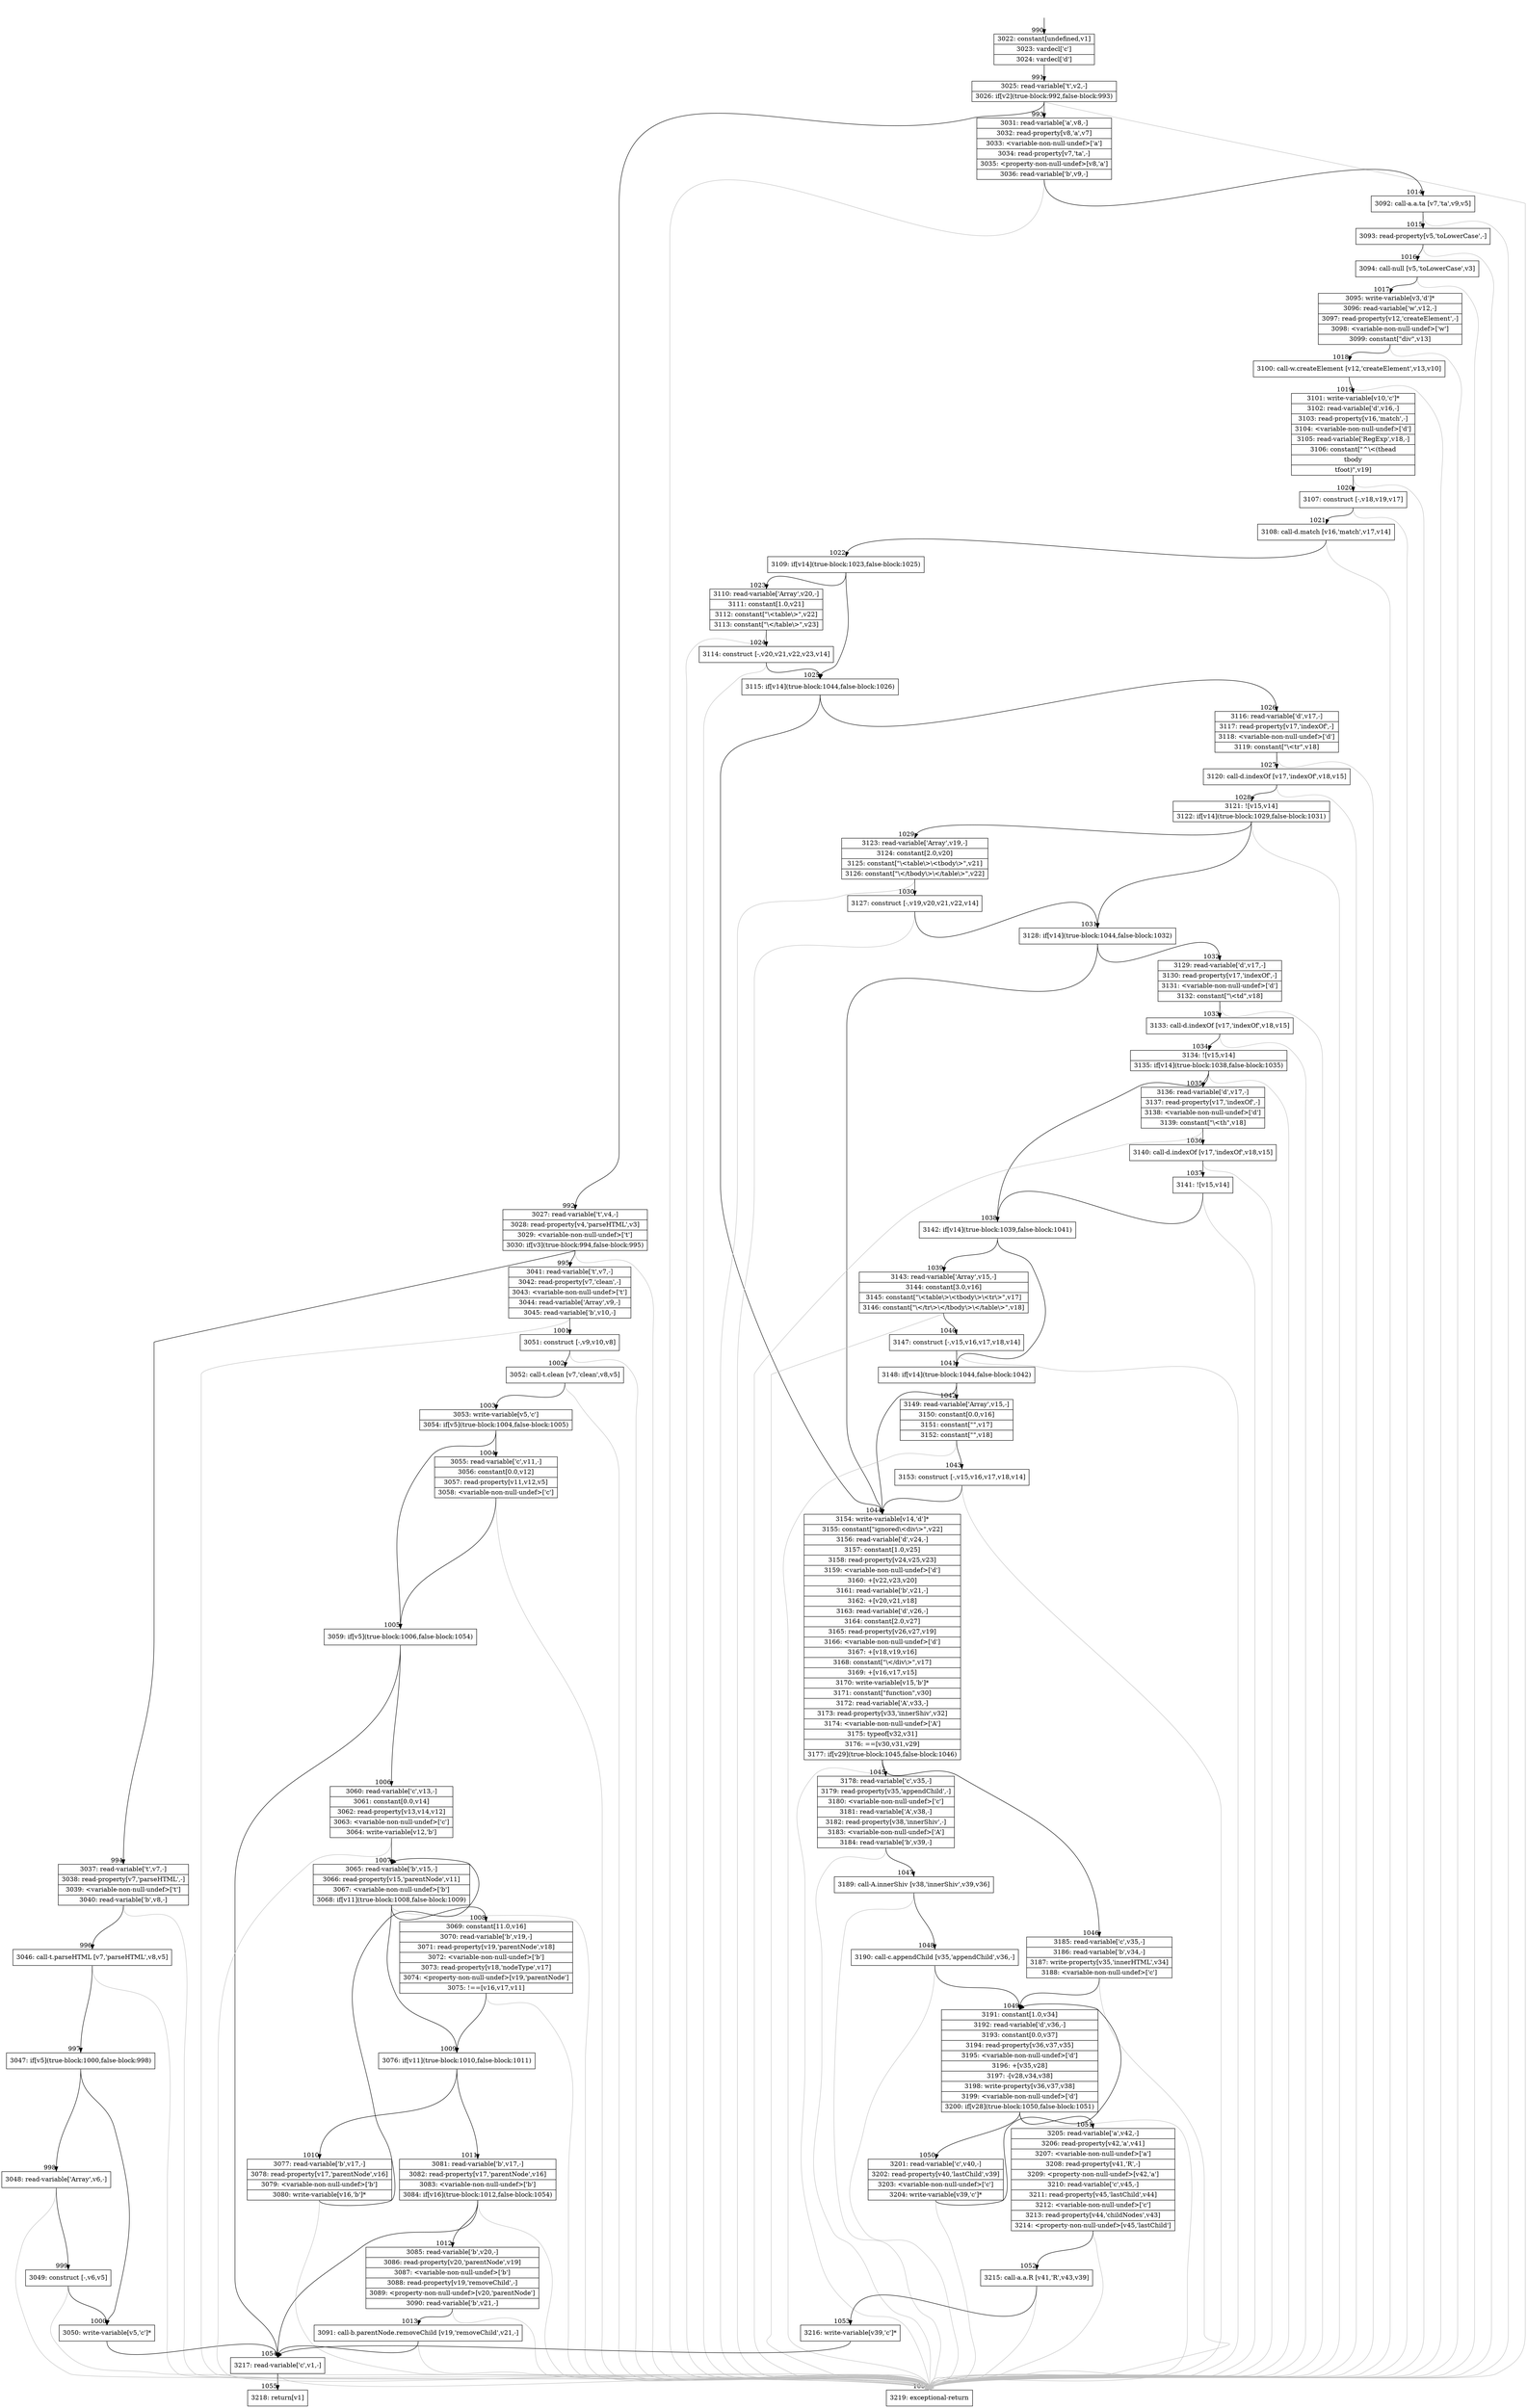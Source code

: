 digraph {
rankdir="TD"
BB_entry85[shape=none,label=""];
BB_entry85 -> BB990 [tailport=s, headport=n, headlabel="    990"]
BB990 [shape=record label="{3022: constant[undefined,v1]|3023: vardecl['c']|3024: vardecl['d']}" ] 
BB990 -> BB991 [tailport=s, headport=n, headlabel="      991"]
BB991 [shape=record label="{3025: read-variable['t',v2,-]|3026: if[v2](true-block:992,false-block:993)}" ] 
BB991 -> BB992 [tailport=s, headport=n, headlabel="      992"]
BB991 -> BB993 [tailport=s, headport=n, headlabel="      993"]
BB991 -> BB1056 [tailport=s, headport=n, color=gray, headlabel="      1056"]
BB992 [shape=record label="{3027: read-variable['t',v4,-]|3028: read-property[v4,'parseHTML',v3]|3029: \<variable-non-null-undef\>['t']|3030: if[v3](true-block:994,false-block:995)}" ] 
BB992 -> BB994 [tailport=s, headport=n, headlabel="      994"]
BB992 -> BB995 [tailport=s, headport=n, headlabel="      995"]
BB992 -> BB1056 [tailport=s, headport=n, color=gray]
BB993 [shape=record label="{3031: read-variable['a',v8,-]|3032: read-property[v8,'a',v7]|3033: \<variable-non-null-undef\>['a']|3034: read-property[v7,'ta',-]|3035: \<property-non-null-undef\>[v8,'a']|3036: read-variable['b',v9,-]}" ] 
BB993 -> BB1014 [tailport=s, headport=n, headlabel="      1014"]
BB993 -> BB1056 [tailport=s, headport=n, color=gray]
BB994 [shape=record label="{3037: read-variable['t',v7,-]|3038: read-property[v7,'parseHTML',-]|3039: \<variable-non-null-undef\>['t']|3040: read-variable['b',v8,-]}" ] 
BB994 -> BB996 [tailport=s, headport=n, headlabel="      996"]
BB994 -> BB1056 [tailport=s, headport=n, color=gray]
BB995 [shape=record label="{3041: read-variable['t',v7,-]|3042: read-property[v7,'clean',-]|3043: \<variable-non-null-undef\>['t']|3044: read-variable['Array',v9,-]|3045: read-variable['b',v10,-]}" ] 
BB995 -> BB1001 [tailport=s, headport=n, headlabel="      1001"]
BB995 -> BB1056 [tailport=s, headport=n, color=gray]
BB996 [shape=record label="{3046: call-t.parseHTML [v7,'parseHTML',v8,v5]}" ] 
BB996 -> BB997 [tailport=s, headport=n, headlabel="      997"]
BB996 -> BB1056 [tailport=s, headport=n, color=gray]
BB997 [shape=record label="{3047: if[v5](true-block:1000,false-block:998)}" ] 
BB997 -> BB1000 [tailport=s, headport=n, headlabel="      1000"]
BB997 -> BB998 [tailport=s, headport=n, headlabel="      998"]
BB998 [shape=record label="{3048: read-variable['Array',v6,-]}" ] 
BB998 -> BB999 [tailport=s, headport=n, headlabel="      999"]
BB998 -> BB1056 [tailport=s, headport=n, color=gray]
BB999 [shape=record label="{3049: construct [-,v6,v5]}" ] 
BB999 -> BB1000 [tailport=s, headport=n]
BB999 -> BB1056 [tailport=s, headport=n, color=gray]
BB1000 [shape=record label="{3050: write-variable[v5,'c']*}" ] 
BB1000 -> BB1054 [tailport=s, headport=n, headlabel="      1054"]
BB1001 [shape=record label="{3051: construct [-,v9,v10,v8]}" ] 
BB1001 -> BB1002 [tailport=s, headport=n, headlabel="      1002"]
BB1001 -> BB1056 [tailport=s, headport=n, color=gray]
BB1002 [shape=record label="{3052: call-t.clean [v7,'clean',v8,v5]}" ] 
BB1002 -> BB1003 [tailport=s, headport=n, headlabel="      1003"]
BB1002 -> BB1056 [tailport=s, headport=n, color=gray]
BB1003 [shape=record label="{3053: write-variable[v5,'c']|3054: if[v5](true-block:1004,false-block:1005)}" ] 
BB1003 -> BB1005 [tailport=s, headport=n, headlabel="      1005"]
BB1003 -> BB1004 [tailport=s, headport=n, headlabel="      1004"]
BB1004 [shape=record label="{3055: read-variable['c',v11,-]|3056: constant[0.0,v12]|3057: read-property[v11,v12,v5]|3058: \<variable-non-null-undef\>['c']}" ] 
BB1004 -> BB1005 [tailport=s, headport=n]
BB1004 -> BB1056 [tailport=s, headport=n, color=gray]
BB1005 [shape=record label="{3059: if[v5](true-block:1006,false-block:1054)}" ] 
BB1005 -> BB1006 [tailport=s, headport=n, headlabel="      1006"]
BB1005 -> BB1054 [tailport=s, headport=n]
BB1006 [shape=record label="{3060: read-variable['c',v13,-]|3061: constant[0.0,v14]|3062: read-property[v13,v14,v12]|3063: \<variable-non-null-undef\>['c']|3064: write-variable[v12,'b']}" ] 
BB1006 -> BB1007 [tailport=s, headport=n, headlabel="      1007"]
BB1006 -> BB1056 [tailport=s, headport=n, color=gray]
BB1007 [shape=record label="{3065: read-variable['b',v15,-]|3066: read-property[v15,'parentNode',v11]|3067: \<variable-non-null-undef\>['b']|3068: if[v11](true-block:1008,false-block:1009)}" ] 
BB1007 -> BB1009 [tailport=s, headport=n, headlabel="      1009"]
BB1007 -> BB1008 [tailport=s, headport=n, headlabel="      1008"]
BB1007 -> BB1056 [tailport=s, headport=n, color=gray]
BB1008 [shape=record label="{3069: constant[11.0,v16]|3070: read-variable['b',v19,-]|3071: read-property[v19,'parentNode',v18]|3072: \<variable-non-null-undef\>['b']|3073: read-property[v18,'nodeType',v17]|3074: \<property-non-null-undef\>[v19,'parentNode']|3075: !==[v16,v17,v11]}" ] 
BB1008 -> BB1009 [tailport=s, headport=n]
BB1008 -> BB1056 [tailport=s, headport=n, color=gray]
BB1009 [shape=record label="{3076: if[v11](true-block:1010,false-block:1011)}" ] 
BB1009 -> BB1010 [tailport=s, headport=n, headlabel="      1010"]
BB1009 -> BB1011 [tailport=s, headport=n, headlabel="      1011"]
BB1010 [shape=record label="{3077: read-variable['b',v17,-]|3078: read-property[v17,'parentNode',v16]|3079: \<variable-non-null-undef\>['b']|3080: write-variable[v16,'b']*}" ] 
BB1010 -> BB1007 [tailport=s, headport=n]
BB1010 -> BB1056 [tailport=s, headport=n, color=gray]
BB1011 [shape=record label="{3081: read-variable['b',v17,-]|3082: read-property[v17,'parentNode',v16]|3083: \<variable-non-null-undef\>['b']|3084: if[v16](true-block:1012,false-block:1054)}" ] 
BB1011 -> BB1054 [tailport=s, headport=n]
BB1011 -> BB1012 [tailport=s, headport=n, headlabel="      1012"]
BB1011 -> BB1056 [tailport=s, headport=n, color=gray]
BB1012 [shape=record label="{3085: read-variable['b',v20,-]|3086: read-property[v20,'parentNode',v19]|3087: \<variable-non-null-undef\>['b']|3088: read-property[v19,'removeChild',-]|3089: \<property-non-null-undef\>[v20,'parentNode']|3090: read-variable['b',v21,-]}" ] 
BB1012 -> BB1013 [tailport=s, headport=n, headlabel="      1013"]
BB1012 -> BB1056 [tailport=s, headport=n, color=gray]
BB1013 [shape=record label="{3091: call-b.parentNode.removeChild [v19,'removeChild',v21,-]}" ] 
BB1013 -> BB1054 [tailport=s, headport=n]
BB1013 -> BB1056 [tailport=s, headport=n, color=gray]
BB1014 [shape=record label="{3092: call-a.a.ta [v7,'ta',v9,v5]}" ] 
BB1014 -> BB1015 [tailport=s, headport=n, headlabel="      1015"]
BB1014 -> BB1056 [tailport=s, headport=n, color=gray]
BB1015 [shape=record label="{3093: read-property[v5,'toLowerCase',-]}" ] 
BB1015 -> BB1016 [tailport=s, headport=n, headlabel="      1016"]
BB1015 -> BB1056 [tailport=s, headport=n, color=gray]
BB1016 [shape=record label="{3094: call-null [v5,'toLowerCase',v3]}" ] 
BB1016 -> BB1017 [tailport=s, headport=n, headlabel="      1017"]
BB1016 -> BB1056 [tailport=s, headport=n, color=gray]
BB1017 [shape=record label="{3095: write-variable[v3,'d']*|3096: read-variable['w',v12,-]|3097: read-property[v12,'createElement',-]|3098: \<variable-non-null-undef\>['w']|3099: constant[\"div\",v13]}" ] 
BB1017 -> BB1018 [tailport=s, headport=n, headlabel="      1018"]
BB1017 -> BB1056 [tailport=s, headport=n, color=gray]
BB1018 [shape=record label="{3100: call-w.createElement [v12,'createElement',v13,v10]}" ] 
BB1018 -> BB1019 [tailport=s, headport=n, headlabel="      1019"]
BB1018 -> BB1056 [tailport=s, headport=n, color=gray]
BB1019 [shape=record label="{3101: write-variable[v10,'c']*|3102: read-variable['d',v16,-]|3103: read-property[v16,'match',-]|3104: \<variable-non-null-undef\>['d']|3105: read-variable['RegExp',v18,-]|3106: constant[\"^\\\<(thead|tbody|tfoot)\",v19]}" ] 
BB1019 -> BB1020 [tailport=s, headport=n, headlabel="      1020"]
BB1019 -> BB1056 [tailport=s, headport=n, color=gray]
BB1020 [shape=record label="{3107: construct [-,v18,v19,v17]}" ] 
BB1020 -> BB1021 [tailport=s, headport=n, headlabel="      1021"]
BB1020 -> BB1056 [tailport=s, headport=n, color=gray]
BB1021 [shape=record label="{3108: call-d.match [v16,'match',v17,v14]}" ] 
BB1021 -> BB1022 [tailport=s, headport=n, headlabel="      1022"]
BB1021 -> BB1056 [tailport=s, headport=n, color=gray]
BB1022 [shape=record label="{3109: if[v14](true-block:1023,false-block:1025)}" ] 
BB1022 -> BB1025 [tailport=s, headport=n, headlabel="      1025"]
BB1022 -> BB1023 [tailport=s, headport=n, headlabel="      1023"]
BB1023 [shape=record label="{3110: read-variable['Array',v20,-]|3111: constant[1.0,v21]|3112: constant[\"\\\<table\\\>\",v22]|3113: constant[\"\\\</table\\\>\",v23]}" ] 
BB1023 -> BB1024 [tailport=s, headport=n, headlabel="      1024"]
BB1023 -> BB1056 [tailport=s, headport=n, color=gray]
BB1024 [shape=record label="{3114: construct [-,v20,v21,v22,v23,v14]}" ] 
BB1024 -> BB1025 [tailport=s, headport=n]
BB1024 -> BB1056 [tailport=s, headport=n, color=gray]
BB1025 [shape=record label="{3115: if[v14](true-block:1044,false-block:1026)}" ] 
BB1025 -> BB1044 [tailport=s, headport=n, headlabel="      1044"]
BB1025 -> BB1026 [tailport=s, headport=n, headlabel="      1026"]
BB1026 [shape=record label="{3116: read-variable['d',v17,-]|3117: read-property[v17,'indexOf',-]|3118: \<variable-non-null-undef\>['d']|3119: constant[\"\\\<tr\",v18]}" ] 
BB1026 -> BB1027 [tailport=s, headport=n, headlabel="      1027"]
BB1026 -> BB1056 [tailport=s, headport=n, color=gray]
BB1027 [shape=record label="{3120: call-d.indexOf [v17,'indexOf',v18,v15]}" ] 
BB1027 -> BB1028 [tailport=s, headport=n, headlabel="      1028"]
BB1027 -> BB1056 [tailport=s, headport=n, color=gray]
BB1028 [shape=record label="{3121: ![v15,v14]|3122: if[v14](true-block:1029,false-block:1031)}" ] 
BB1028 -> BB1031 [tailport=s, headport=n, headlabel="      1031"]
BB1028 -> BB1029 [tailport=s, headport=n, headlabel="      1029"]
BB1028 -> BB1056 [tailport=s, headport=n, color=gray]
BB1029 [shape=record label="{3123: read-variable['Array',v19,-]|3124: constant[2.0,v20]|3125: constant[\"\\\<table\\\>\\\<tbody\\\>\",v21]|3126: constant[\"\\\</tbody\\\>\\\</table\\\>\",v22]}" ] 
BB1029 -> BB1030 [tailport=s, headport=n, headlabel="      1030"]
BB1029 -> BB1056 [tailport=s, headport=n, color=gray]
BB1030 [shape=record label="{3127: construct [-,v19,v20,v21,v22,v14]}" ] 
BB1030 -> BB1031 [tailport=s, headport=n]
BB1030 -> BB1056 [tailport=s, headport=n, color=gray]
BB1031 [shape=record label="{3128: if[v14](true-block:1044,false-block:1032)}" ] 
BB1031 -> BB1044 [tailport=s, headport=n]
BB1031 -> BB1032 [tailport=s, headport=n, headlabel="      1032"]
BB1032 [shape=record label="{3129: read-variable['d',v17,-]|3130: read-property[v17,'indexOf',-]|3131: \<variable-non-null-undef\>['d']|3132: constant[\"\\\<td\",v18]}" ] 
BB1032 -> BB1033 [tailport=s, headport=n, headlabel="      1033"]
BB1032 -> BB1056 [tailport=s, headport=n, color=gray]
BB1033 [shape=record label="{3133: call-d.indexOf [v17,'indexOf',v18,v15]}" ] 
BB1033 -> BB1034 [tailport=s, headport=n, headlabel="      1034"]
BB1033 -> BB1056 [tailport=s, headport=n, color=gray]
BB1034 [shape=record label="{3134: ![v15,v14]|3135: if[v14](true-block:1038,false-block:1035)}" ] 
BB1034 -> BB1038 [tailport=s, headport=n, headlabel="      1038"]
BB1034 -> BB1035 [tailport=s, headport=n, headlabel="      1035"]
BB1034 -> BB1056 [tailport=s, headport=n, color=gray]
BB1035 [shape=record label="{3136: read-variable['d',v17,-]|3137: read-property[v17,'indexOf',-]|3138: \<variable-non-null-undef\>['d']|3139: constant[\"\\\<th\",v18]}" ] 
BB1035 -> BB1036 [tailport=s, headport=n, headlabel="      1036"]
BB1035 -> BB1056 [tailport=s, headport=n, color=gray]
BB1036 [shape=record label="{3140: call-d.indexOf [v17,'indexOf',v18,v15]}" ] 
BB1036 -> BB1037 [tailport=s, headport=n, headlabel="      1037"]
BB1036 -> BB1056 [tailport=s, headport=n, color=gray]
BB1037 [shape=record label="{3141: ![v15,v14]}" ] 
BB1037 -> BB1038 [tailport=s, headport=n]
BB1037 -> BB1056 [tailport=s, headport=n, color=gray]
BB1038 [shape=record label="{3142: if[v14](true-block:1039,false-block:1041)}" ] 
BB1038 -> BB1041 [tailport=s, headport=n, headlabel="      1041"]
BB1038 -> BB1039 [tailport=s, headport=n, headlabel="      1039"]
BB1039 [shape=record label="{3143: read-variable['Array',v15,-]|3144: constant[3.0,v16]|3145: constant[\"\\\<table\\\>\\\<tbody\\\>\\\<tr\\\>\",v17]|3146: constant[\"\\\</tr\\\>\\\</tbody\\\>\\\</table\\\>\",v18]}" ] 
BB1039 -> BB1040 [tailport=s, headport=n, headlabel="      1040"]
BB1039 -> BB1056 [tailport=s, headport=n, color=gray]
BB1040 [shape=record label="{3147: construct [-,v15,v16,v17,v18,v14]}" ] 
BB1040 -> BB1041 [tailport=s, headport=n]
BB1040 -> BB1056 [tailport=s, headport=n, color=gray]
BB1041 [shape=record label="{3148: if[v14](true-block:1044,false-block:1042)}" ] 
BB1041 -> BB1044 [tailport=s, headport=n]
BB1041 -> BB1042 [tailport=s, headport=n, headlabel="      1042"]
BB1042 [shape=record label="{3149: read-variable['Array',v15,-]|3150: constant[0.0,v16]|3151: constant[\"\",v17]|3152: constant[\"\",v18]}" ] 
BB1042 -> BB1043 [tailport=s, headport=n, headlabel="      1043"]
BB1042 -> BB1056 [tailport=s, headport=n, color=gray]
BB1043 [shape=record label="{3153: construct [-,v15,v16,v17,v18,v14]}" ] 
BB1043 -> BB1044 [tailport=s, headport=n]
BB1043 -> BB1056 [tailport=s, headport=n, color=gray]
BB1044 [shape=record label="{3154: write-variable[v14,'d']*|3155: constant[\"ignored\\\<div\\\>\",v22]|3156: read-variable['d',v24,-]|3157: constant[1.0,v25]|3158: read-property[v24,v25,v23]|3159: \<variable-non-null-undef\>['d']|3160: +[v22,v23,v20]|3161: read-variable['b',v21,-]|3162: +[v20,v21,v18]|3163: read-variable['d',v26,-]|3164: constant[2.0,v27]|3165: read-property[v26,v27,v19]|3166: \<variable-non-null-undef\>['d']|3167: +[v18,v19,v16]|3168: constant[\"\\\</div\\\>\",v17]|3169: +[v16,v17,v15]|3170: write-variable[v15,'b']*|3171: constant[\"function\",v30]|3172: read-variable['A',v33,-]|3173: read-property[v33,'innerShiv',v32]|3174: \<variable-non-null-undef\>['A']|3175: typeof[v32,v31]|3176: ==[v30,v31,v29]|3177: if[v29](true-block:1045,false-block:1046)}" ] 
BB1044 -> BB1045 [tailport=s, headport=n, headlabel="      1045"]
BB1044 -> BB1046 [tailport=s, headport=n, headlabel="      1046"]
BB1044 -> BB1056 [tailport=s, headport=n, color=gray]
BB1045 [shape=record label="{3178: read-variable['c',v35,-]|3179: read-property[v35,'appendChild',-]|3180: \<variable-non-null-undef\>['c']|3181: read-variable['A',v38,-]|3182: read-property[v38,'innerShiv',-]|3183: \<variable-non-null-undef\>['A']|3184: read-variable['b',v39,-]}" ] 
BB1045 -> BB1047 [tailport=s, headport=n, headlabel="      1047"]
BB1045 -> BB1056 [tailport=s, headport=n, color=gray]
BB1046 [shape=record label="{3185: read-variable['c',v35,-]|3186: read-variable['b',v34,-]|3187: write-property[v35,'innerHTML',v34]|3188: \<variable-non-null-undef\>['c']}" ] 
BB1046 -> BB1049 [tailport=s, headport=n, headlabel="      1049"]
BB1046 -> BB1056 [tailport=s, headport=n, color=gray]
BB1047 [shape=record label="{3189: call-A.innerShiv [v38,'innerShiv',v39,v36]}" ] 
BB1047 -> BB1048 [tailport=s, headport=n, headlabel="      1048"]
BB1047 -> BB1056 [tailport=s, headport=n, color=gray]
BB1048 [shape=record label="{3190: call-c.appendChild [v35,'appendChild',v36,-]}" ] 
BB1048 -> BB1049 [tailport=s, headport=n]
BB1048 -> BB1056 [tailport=s, headport=n, color=gray]
BB1049 [shape=record label="{3191: constant[1.0,v34]|3192: read-variable['d',v36,-]|3193: constant[0.0,v37]|3194: read-property[v36,v37,v35]|3195: \<variable-non-null-undef\>['d']|3196: +[v35,v28]|3197: -[v28,v34,v38]|3198: write-property[v36,v37,v38]|3199: \<variable-non-null-undef\>['d']|3200: if[v28](true-block:1050,false-block:1051)}" ] 
BB1049 -> BB1050 [tailport=s, headport=n, headlabel="      1050"]
BB1049 -> BB1051 [tailport=s, headport=n, headlabel="      1051"]
BB1049 -> BB1056 [tailport=s, headport=n, color=gray]
BB1050 [shape=record label="{3201: read-variable['c',v40,-]|3202: read-property[v40,'lastChild',v39]|3203: \<variable-non-null-undef\>['c']|3204: write-variable[v39,'c']*}" ] 
BB1050 -> BB1049 [tailport=s, headport=n]
BB1050 -> BB1056 [tailport=s, headport=n, color=gray]
BB1051 [shape=record label="{3205: read-variable['a',v42,-]|3206: read-property[v42,'a',v41]|3207: \<variable-non-null-undef\>['a']|3208: read-property[v41,'R',-]|3209: \<property-non-null-undef\>[v42,'a']|3210: read-variable['c',v45,-]|3211: read-property[v45,'lastChild',v44]|3212: \<variable-non-null-undef\>['c']|3213: read-property[v44,'childNodes',v43]|3214: \<property-non-null-undef\>[v45,'lastChild']}" ] 
BB1051 -> BB1052 [tailport=s, headport=n, headlabel="      1052"]
BB1051 -> BB1056 [tailport=s, headport=n, color=gray]
BB1052 [shape=record label="{3215: call-a.a.R [v41,'R',v43,v39]}" ] 
BB1052 -> BB1053 [tailport=s, headport=n, headlabel="      1053"]
BB1052 -> BB1056 [tailport=s, headport=n, color=gray]
BB1053 [shape=record label="{3216: write-variable[v39,'c']*}" ] 
BB1053 -> BB1054 [tailport=s, headport=n]
BB1054 [shape=record label="{3217: read-variable['c',v1,-]}" ] 
BB1054 -> BB1055 [tailport=s, headport=n, headlabel="      1055"]
BB1054 -> BB1056 [tailport=s, headport=n, color=gray]
BB1055 [shape=record label="{3218: return[v1]}" ] 
BB1056 [shape=record label="{3219: exceptional-return}" ] 
}
